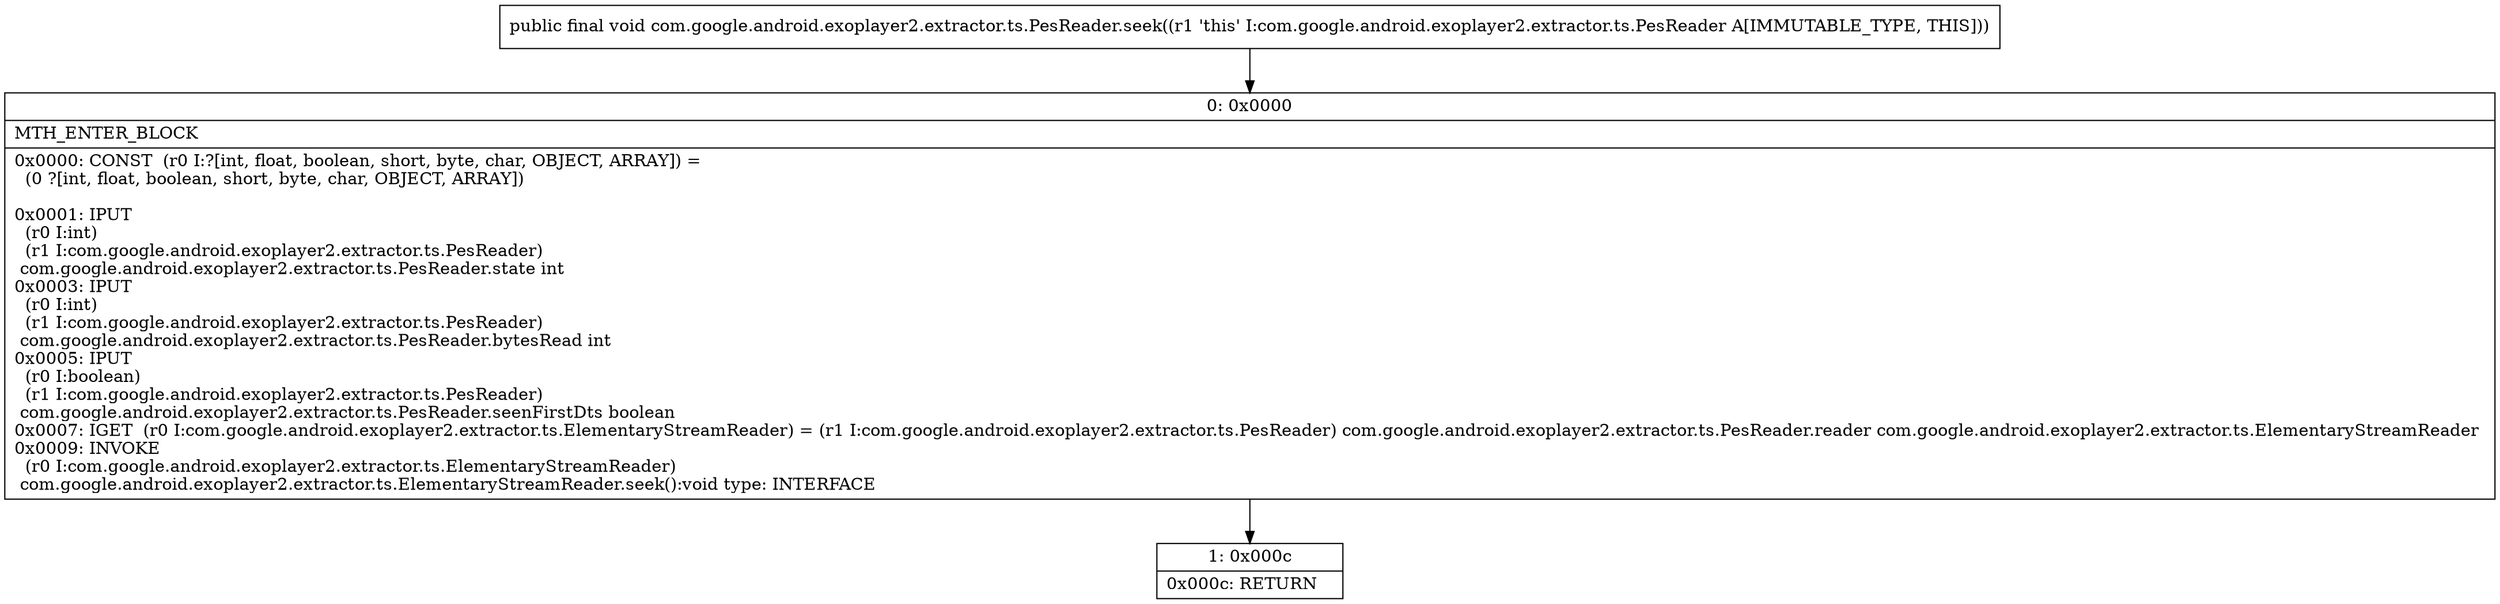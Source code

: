 digraph "CFG forcom.google.android.exoplayer2.extractor.ts.PesReader.seek()V" {
Node_0 [shape=record,label="{0\:\ 0x0000|MTH_ENTER_BLOCK\l|0x0000: CONST  (r0 I:?[int, float, boolean, short, byte, char, OBJECT, ARRAY]) = \l  (0 ?[int, float, boolean, short, byte, char, OBJECT, ARRAY])\l \l0x0001: IPUT  \l  (r0 I:int)\l  (r1 I:com.google.android.exoplayer2.extractor.ts.PesReader)\l com.google.android.exoplayer2.extractor.ts.PesReader.state int \l0x0003: IPUT  \l  (r0 I:int)\l  (r1 I:com.google.android.exoplayer2.extractor.ts.PesReader)\l com.google.android.exoplayer2.extractor.ts.PesReader.bytesRead int \l0x0005: IPUT  \l  (r0 I:boolean)\l  (r1 I:com.google.android.exoplayer2.extractor.ts.PesReader)\l com.google.android.exoplayer2.extractor.ts.PesReader.seenFirstDts boolean \l0x0007: IGET  (r0 I:com.google.android.exoplayer2.extractor.ts.ElementaryStreamReader) = (r1 I:com.google.android.exoplayer2.extractor.ts.PesReader) com.google.android.exoplayer2.extractor.ts.PesReader.reader com.google.android.exoplayer2.extractor.ts.ElementaryStreamReader \l0x0009: INVOKE  \l  (r0 I:com.google.android.exoplayer2.extractor.ts.ElementaryStreamReader)\l com.google.android.exoplayer2.extractor.ts.ElementaryStreamReader.seek():void type: INTERFACE \l}"];
Node_1 [shape=record,label="{1\:\ 0x000c|0x000c: RETURN   \l}"];
MethodNode[shape=record,label="{public final void com.google.android.exoplayer2.extractor.ts.PesReader.seek((r1 'this' I:com.google.android.exoplayer2.extractor.ts.PesReader A[IMMUTABLE_TYPE, THIS])) }"];
MethodNode -> Node_0;
Node_0 -> Node_1;
}

